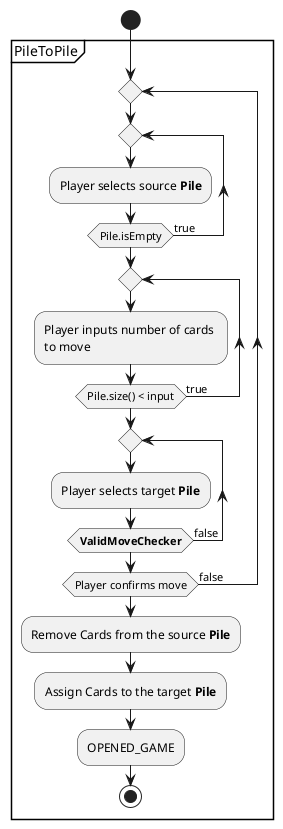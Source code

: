 @startuml
'https://plantuml.com/activity-diagram-beta

start

partition PileToPile {

repeat
   repeat
      :Player selects source **Pile**;
   repeat while (Pile.isEmpty) is (true)

   repeat
      :Player inputs number of cards \nto move;
   repeat while (Pile.size() < input) is (true)

   repeat
      :Player selects target **Pile**;
   repeat while (**ValidMoveChecker**) is (false)
repeat while (Player confirms move) is (false)

:Remove Cards from the source **Pile**;
:Assign Cards to the target **Pile**;
:OPENED_GAME;

stop

@enduml
